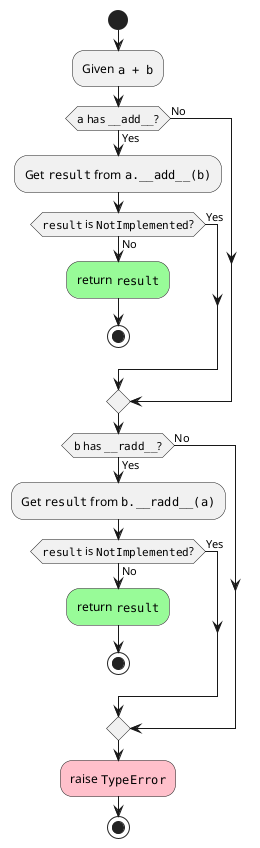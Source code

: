 @startuml add_radd

start
:Given ""a + b"";
if (""a"" has ""~__add__""?) then (Yes)
    :Get ""result"" from ""a.~__add__(b)"";
    if (""result"" is ""NotImplemented""?) then (No)
        #PaleGreen:return ""result"";
        stop
    else (Yes)
    endif
else (No)
endif

if (""b"" has ""~__radd__""?) then (Yes)
    :Get ""result"" from ""b.~__radd__(a)"";
    if (""result"" is ""NotImplemented""?) then (No)
        #PaleGreen:return ""result"";
        stop
    else (Yes)
    endif
else (No)
endif
#Pink:raise ""TypeError"";
stop

@enduml
